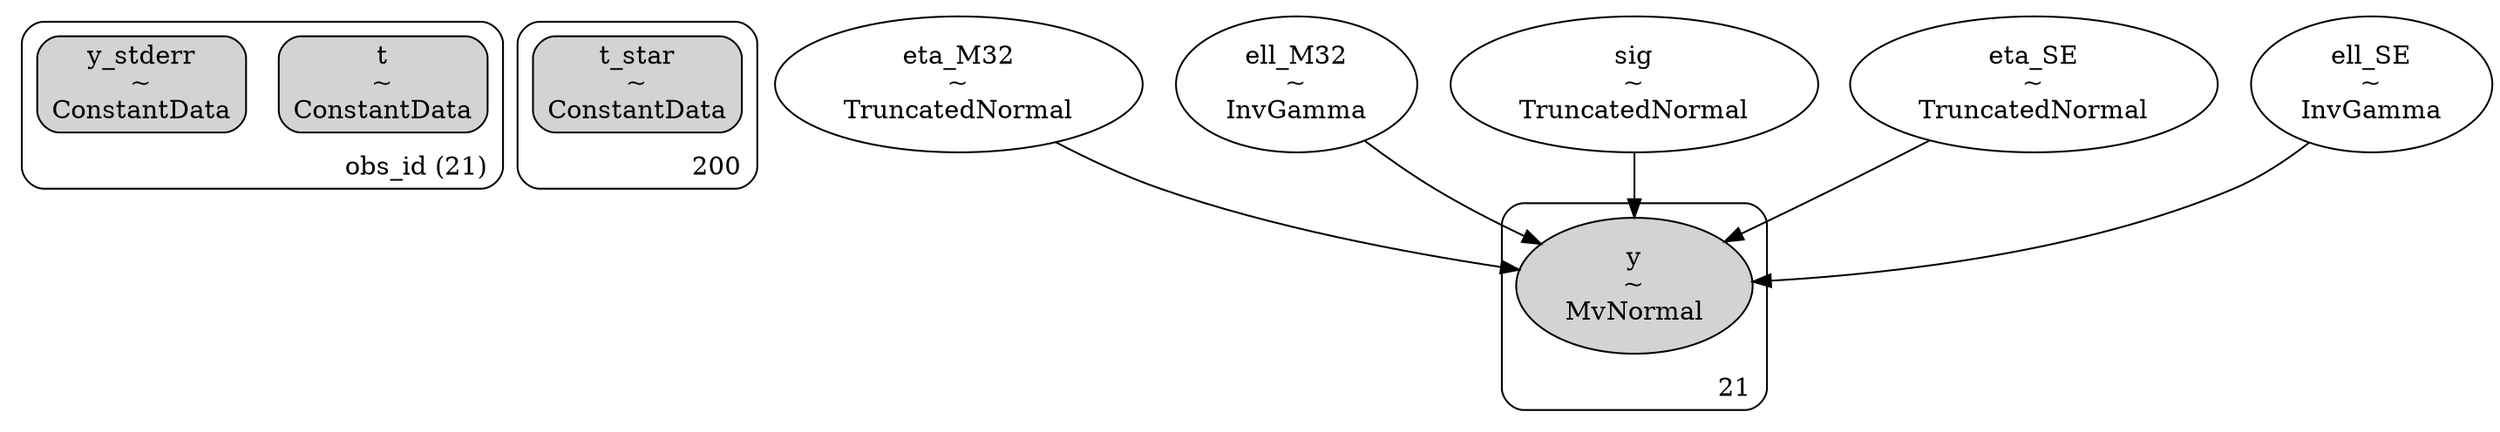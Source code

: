 digraph {
	subgraph "clusterobs_id (21)" {
		t [label="t
~
ConstantData" shape=box style="rounded, filled"]
		y_stderr [label="y_stderr
~
ConstantData" shape=box style="rounded, filled"]
		label="obs_id (21)" labeljust=r labelloc=b style=rounded
	}
	subgraph cluster200 {
		t_star [label="t_star
~
ConstantData" shape=box style="rounded, filled"]
		label=200 labeljust=r labelloc=b style=rounded
	}
	eta_M32 [label="eta_M32
~
TruncatedNormal" shape=ellipse]
	ell_M32 [label="ell_M32
~
InvGamma" shape=ellipse]
	sig [label="sig
~
TruncatedNormal" shape=ellipse]
	eta_SE [label="eta_SE
~
TruncatedNormal" shape=ellipse]
	ell_SE [label="ell_SE
~
InvGamma" shape=ellipse]
	subgraph cluster21 {
		y [label="y
~
MvNormal" shape=ellipse style=filled]
		label=21 labeljust=r labelloc=b style=rounded
	}
	eta_M32 -> y
	eta_SE -> y
	ell_SE -> y
	ell_M32 -> y
	sig -> y
}
